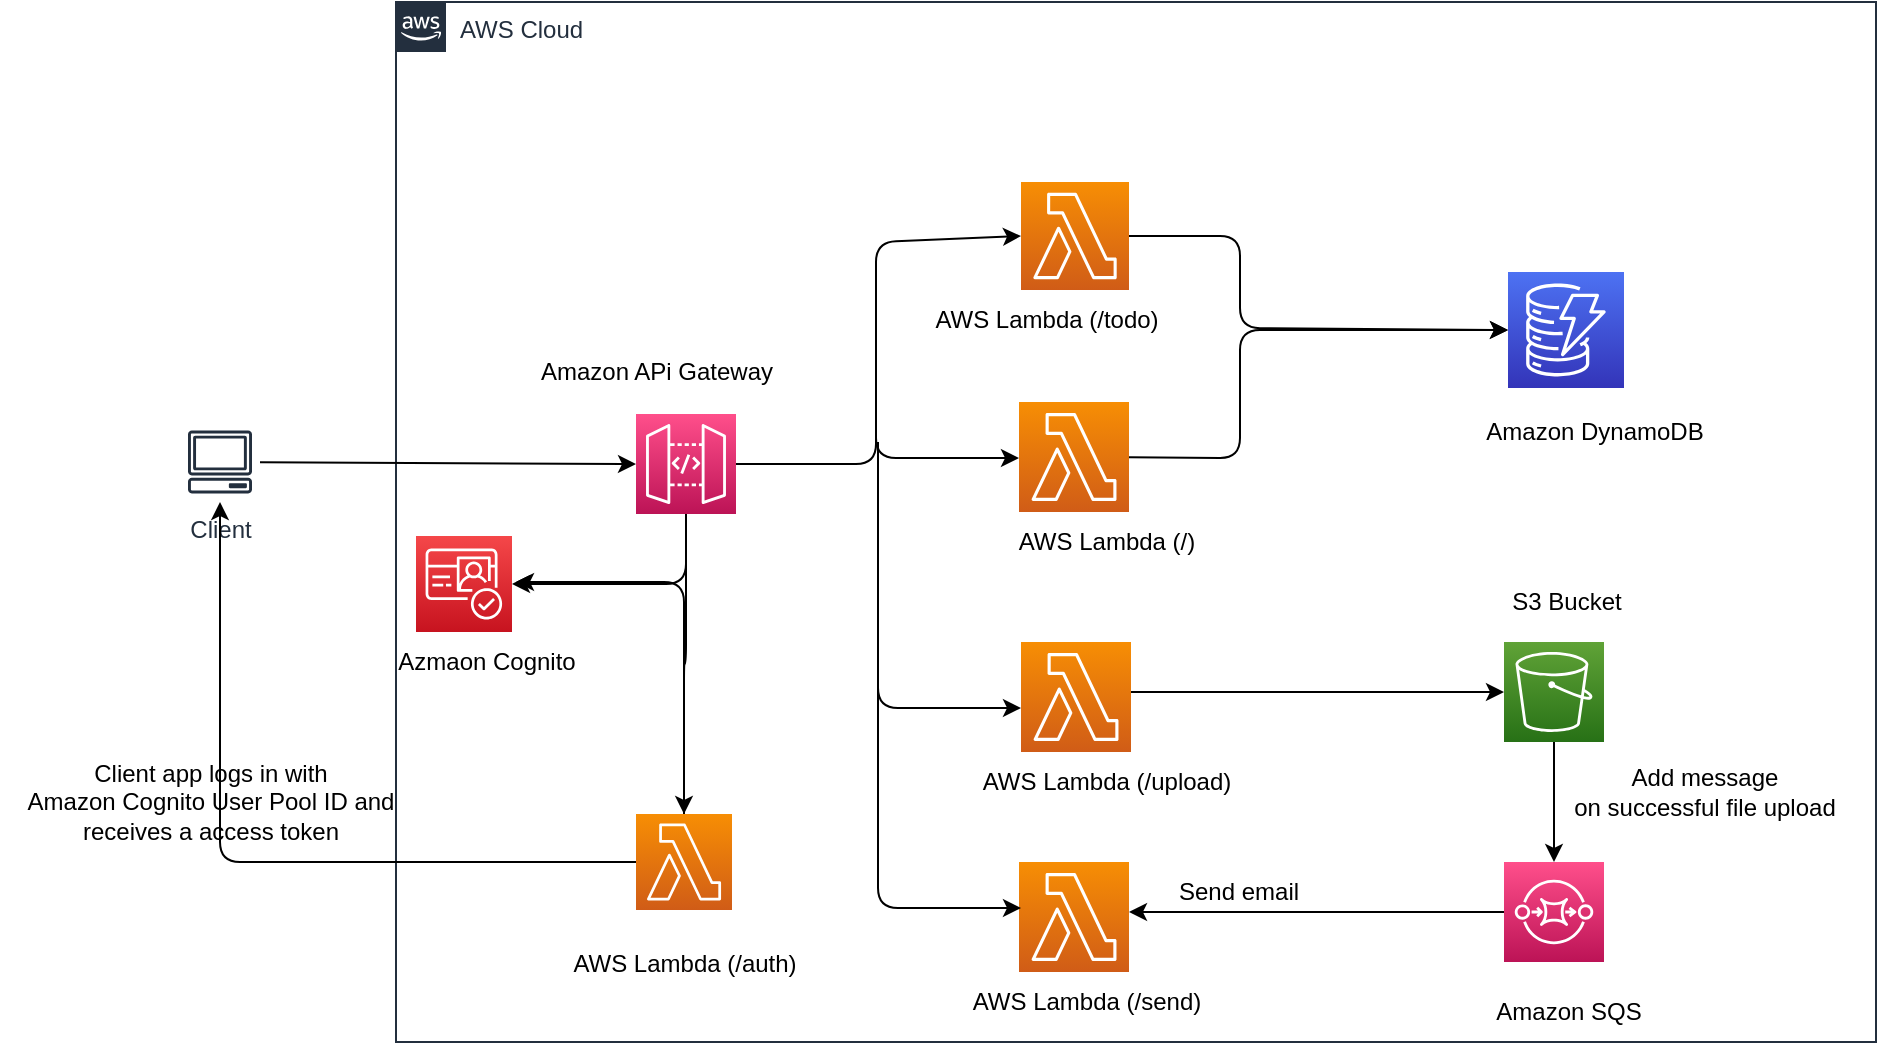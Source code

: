 <mxfile>
    <diagram id="2BYC0YICQsnBey_VmjP-" name="Page-1">
        <mxGraphModel dx="3738" dy="755" grid="1" gridSize="10" guides="1" tooltips="1" connect="1" arrows="1" fold="1" page="1" pageScale="1" pageWidth="850" pageHeight="1100" math="0" shadow="0">
            <root>
                <mxCell id="0"/>
                <mxCell id="1" parent="0"/>
                <mxCell id="6" value="AWS Cloud" style="points=[[0,0],[0.25,0],[0.5,0],[0.75,0],[1,0],[1,0.25],[1,0.5],[1,0.75],[1,1],[0.75,1],[0.5,1],[0.25,1],[0,1],[0,0.75],[0,0.5],[0,0.25]];outlineConnect=0;gradientColor=none;html=1;whiteSpace=wrap;fontSize=12;fontStyle=0;container=1;pointerEvents=0;collapsible=0;recursiveResize=0;shape=mxgraph.aws4.group;grIcon=mxgraph.aws4.group_aws_cloud_alt;strokeColor=#232F3E;fillColor=none;verticalAlign=top;align=left;spacingLeft=30;fontColor=#232F3E;dashed=0;" vertex="1" parent="1">
                    <mxGeometry x="50" y="220" width="740" height="520" as="geometry"/>
                </mxCell>
                <mxCell id="13" value="" style="edgeStyle=none;html=1;entryX=1;entryY=0.5;entryDx=0;entryDy=0;entryPerimeter=0;" edge="1" parent="6" source="7" target="8">
                    <mxGeometry relative="1" as="geometry">
                        <Array as="points">
                            <mxPoint x="145" y="291"/>
                        </Array>
                    </mxGeometry>
                </mxCell>
                <mxCell id="18" style="edgeStyle=none;html=1;exitX=1;exitY=0.5;exitDx=0;exitDy=0;exitPerimeter=0;entryX=0;entryY=0.5;entryDx=0;entryDy=0;entryPerimeter=0;" edge="1" parent="6" source="7" target="11">
                    <mxGeometry relative="1" as="geometry">
                        <Array as="points">
                            <mxPoint x="240" y="231"/>
                            <mxPoint x="240" y="164"/>
                            <mxPoint x="240" y="120"/>
                        </Array>
                    </mxGeometry>
                </mxCell>
                <mxCell id="36" style="edgeStyle=elbowEdgeStyle;elbow=vertical;html=1;entryX=0;entryY=0.5;entryDx=0;entryDy=0;entryPerimeter=0;" edge="1" parent="6" target="21">
                    <mxGeometry relative="1" as="geometry">
                        <mxPoint x="240" y="160" as="sourcePoint"/>
                        <Array as="points">
                            <mxPoint x="240" y="228"/>
                        </Array>
                    </mxGeometry>
                </mxCell>
                <mxCell id="71" style="edgeStyle=elbowEdgeStyle;elbow=vertical;html=1;exitX=0.5;exitY=1;exitDx=0;exitDy=0;exitPerimeter=0;entryX=0.5;entryY=0;entryDx=0;entryDy=0;entryPerimeter=0;" edge="1" parent="6" source="7" target="9">
                    <mxGeometry relative="1" as="geometry"/>
                </mxCell>
                <mxCell id="7" value="" style="sketch=0;points=[[0,0,0],[0.25,0,0],[0.5,0,0],[0.75,0,0],[1,0,0],[0,1,0],[0.25,1,0],[0.5,1,0],[0.75,1,0],[1,1,0],[0,0.25,0],[0,0.5,0],[0,0.75,0],[1,0.25,0],[1,0.5,0],[1,0.75,0]];outlineConnect=0;fontColor=#232F3E;gradientColor=#FF4F8B;gradientDirection=north;fillColor=#BC1356;strokeColor=#ffffff;dashed=0;verticalLabelPosition=bottom;verticalAlign=top;align=center;html=1;fontSize=12;fontStyle=0;aspect=fixed;shape=mxgraph.aws4.resourceIcon;resIcon=mxgraph.aws4.api_gateway;" vertex="1" parent="6">
                    <mxGeometry x="120" y="206" width="50" height="50" as="geometry"/>
                </mxCell>
                <mxCell id="8" value="" style="sketch=0;points=[[0,0,0],[0.25,0,0],[0.5,0,0],[0.75,0,0],[1,0,0],[0,1,0],[0.25,1,0],[0.5,1,0],[0.75,1,0],[1,1,0],[0,0.25,0],[0,0.5,0],[0,0.75,0],[1,0.25,0],[1,0.5,0],[1,0.75,0]];outlineConnect=0;fontColor=#232F3E;gradientColor=#F54749;gradientDirection=north;fillColor=#C7131F;strokeColor=#ffffff;dashed=0;verticalLabelPosition=bottom;verticalAlign=top;align=center;html=1;fontSize=12;fontStyle=0;aspect=fixed;shape=mxgraph.aws4.resourceIcon;resIcon=mxgraph.aws4.cognito;" vertex="1" parent="6">
                    <mxGeometry x="10" y="267" width="48" height="48" as="geometry"/>
                </mxCell>
                <mxCell id="9" value="" style="sketch=0;points=[[0,0,0],[0.25,0,0],[0.5,0,0],[0.75,0,0],[1,0,0],[0,1,0],[0.25,1,0],[0.5,1,0],[0.75,1,0],[1,1,0],[0,0.25,0],[0,0.5,0],[0,0.75,0],[1,0.25,0],[1,0.5,0],[1,0.75,0]];outlineConnect=0;fontColor=#232F3E;gradientColor=#F78E04;gradientDirection=north;fillColor=#D05C17;strokeColor=#ffffff;dashed=0;verticalLabelPosition=bottom;verticalAlign=top;align=center;html=1;fontSize=12;fontStyle=0;aspect=fixed;shape=mxgraph.aws4.resourceIcon;resIcon=mxgraph.aws4.lambda;" vertex="1" parent="6">
                    <mxGeometry x="120" y="406" width="48" height="48" as="geometry"/>
                </mxCell>
                <mxCell id="23" style="edgeStyle=none;html=1;entryX=0;entryY=0.5;entryDx=0;entryDy=0;entryPerimeter=0;" edge="1" parent="6" source="11" target="12">
                    <mxGeometry relative="1" as="geometry">
                        <Array as="points">
                            <mxPoint x="422" y="117"/>
                            <mxPoint x="422" y="163"/>
                        </Array>
                    </mxGeometry>
                </mxCell>
                <mxCell id="11" value="" style="sketch=0;points=[[0,0,0],[0.25,0,0],[0.5,0,0],[0.75,0,0],[1,0,0],[0,1,0],[0.25,1,0],[0.5,1,0],[0.75,1,0],[1,1,0],[0,0.25,0],[0,0.5,0],[0,0.75,0],[1,0.25,0],[1,0.5,0],[1,0.75,0]];outlineConnect=0;fontColor=#232F3E;gradientColor=#F78E04;gradientDirection=north;fillColor=#D05C17;strokeColor=#ffffff;dashed=0;verticalLabelPosition=bottom;verticalAlign=top;align=center;html=1;fontSize=12;fontStyle=0;aspect=fixed;shape=mxgraph.aws4.resourceIcon;resIcon=mxgraph.aws4.lambda;" vertex="1" parent="6">
                    <mxGeometry x="312.5" y="90" width="54" height="54" as="geometry"/>
                </mxCell>
                <mxCell id="12" value="" style="sketch=0;points=[[0,0,0],[0.25,0,0],[0.5,0,0],[0.75,0,0],[1,0,0],[0,1,0],[0.25,1,0],[0.5,1,0],[0.75,1,0],[1,1,0],[0,0.25,0],[0,0.5,0],[0,0.75,0],[1,0.25,0],[1,0.5,0],[1,0.75,0]];outlineConnect=0;fontColor=#232F3E;gradientColor=#4D72F3;gradientDirection=north;fillColor=#3334B9;strokeColor=#ffffff;dashed=0;verticalLabelPosition=bottom;verticalAlign=top;align=center;html=1;fontSize=12;fontStyle=0;aspect=fixed;shape=mxgraph.aws4.resourceIcon;resIcon=mxgraph.aws4.dynamodb;" vertex="1" parent="6">
                    <mxGeometry x="556" y="135" width="58" height="58" as="geometry"/>
                </mxCell>
                <mxCell id="24" style="edgeStyle=none;html=1;entryX=0;entryY=0.5;entryDx=0;entryDy=0;entryPerimeter=0;" edge="1" parent="6" source="21" target="12">
                    <mxGeometry relative="1" as="geometry">
                        <Array as="points">
                            <mxPoint x="422" y="228"/>
                            <mxPoint x="422" y="164"/>
                        </Array>
                    </mxGeometry>
                </mxCell>
                <mxCell id="21" value="" style="sketch=0;points=[[0,0,0],[0.25,0,0],[0.5,0,0],[0.75,0,0],[1,0,0],[0,1,0],[0.25,1,0],[0.5,1,0],[0.75,1,0],[1,1,0],[0,0.25,0],[0,0.5,0],[0,0.75,0],[1,0.25,0],[1,0.5,0],[1,0.75,0]];outlineConnect=0;fontColor=#232F3E;gradientColor=#F78E04;gradientDirection=north;fillColor=#D05C17;strokeColor=#ffffff;dashed=0;verticalLabelPosition=bottom;verticalAlign=top;align=center;html=1;fontSize=12;fontStyle=0;aspect=fixed;shape=mxgraph.aws4.resourceIcon;resIcon=mxgraph.aws4.lambda;" vertex="1" parent="6">
                    <mxGeometry x="311.5" y="200" width="55" height="55" as="geometry"/>
                </mxCell>
                <mxCell id="38" value="Azmaon Cognito" style="text;html=1;align=center;verticalAlign=middle;resizable=0;points=[];autosize=1;strokeColor=none;fillColor=none;" vertex="1" parent="6">
                    <mxGeometry x="-10" y="315" width="110" height="30" as="geometry"/>
                </mxCell>
                <mxCell id="39" value="AWS Lambda (/auth)" style="text;html=1;align=center;verticalAlign=middle;resizable=0;points=[];autosize=1;strokeColor=none;fillColor=none;" vertex="1" parent="6">
                    <mxGeometry x="74" y="466" width="140" height="30" as="geometry"/>
                </mxCell>
                <mxCell id="40" value="AWS Lambda (/todo)" style="text;html=1;align=center;verticalAlign=middle;resizable=0;points=[];autosize=1;strokeColor=none;fillColor=none;" vertex="1" parent="6">
                    <mxGeometry x="255" y="144" width="140" height="30" as="geometry"/>
                </mxCell>
                <mxCell id="41" value="AWS Lambda (/)" style="text;html=1;align=center;verticalAlign=middle;resizable=0;points=[];autosize=1;strokeColor=none;fillColor=none;" vertex="1" parent="6">
                    <mxGeometry x="300" y="255" width="110" height="30" as="geometry"/>
                </mxCell>
                <mxCell id="42" value="Amazon DynamoDB" style="text;html=1;align=center;verticalAlign=middle;resizable=0;points=[];autosize=1;strokeColor=none;fillColor=none;" vertex="1" parent="6">
                    <mxGeometry x="534" y="200" width="130" height="30" as="geometry"/>
                </mxCell>
                <mxCell id="37" value="Amazon APi Gateway" style="text;html=1;align=center;verticalAlign=middle;resizable=0;points=[];autosize=1;strokeColor=none;fillColor=none;" vertex="1" parent="6">
                    <mxGeometry x="60" y="170" width="140" height="30" as="geometry"/>
                </mxCell>
                <mxCell id="66" style="edgeStyle=elbowEdgeStyle;elbow=vertical;html=1;exitX=0.5;exitY=1;exitDx=0;exitDy=0;exitPerimeter=0;" edge="1" parent="6" source="45" target="62">
                    <mxGeometry relative="1" as="geometry"/>
                </mxCell>
                <mxCell id="45" value="" style="sketch=0;points=[[0,0,0],[0.25,0,0],[0.5,0,0],[0.75,0,0],[1,0,0],[0,1,0],[0.25,1,0],[0.5,1,0],[0.75,1,0],[1,1,0],[0,0.25,0],[0,0.5,0],[0,0.75,0],[1,0.25,0],[1,0.5,0],[1,0.75,0]];outlineConnect=0;fontColor=#232F3E;gradientColor=#60A337;gradientDirection=north;fillColor=#277116;strokeColor=#ffffff;dashed=0;verticalLabelPosition=bottom;verticalAlign=top;align=center;html=1;fontSize=12;fontStyle=0;aspect=fixed;shape=mxgraph.aws4.resourceIcon;resIcon=mxgraph.aws4.s3;" vertex="1" parent="6">
                    <mxGeometry x="554" y="320" width="50" height="50" as="geometry"/>
                </mxCell>
                <mxCell id="49" value="S3 Bucket" style="text;html=1;align=center;verticalAlign=middle;resizable=0;points=[];autosize=1;strokeColor=none;fillColor=none;" vertex="1" parent="6">
                    <mxGeometry x="545" y="285" width="80" height="30" as="geometry"/>
                </mxCell>
                <mxCell id="53" value="" style="edgeStyle=elbowEdgeStyle;elbow=vertical;html=1;" edge="1" parent="6" source="50" target="52">
                    <mxGeometry relative="1" as="geometry"/>
                </mxCell>
                <mxCell id="54" style="edgeStyle=elbowEdgeStyle;elbow=vertical;html=1;entryX=0;entryY=0.5;entryDx=0;entryDy=0;entryPerimeter=0;" edge="1" parent="6" source="50" target="45">
                    <mxGeometry relative="1" as="geometry"/>
                </mxCell>
                <mxCell id="50" value="" style="sketch=0;points=[[0,0,0],[0.25,0,0],[0.5,0,0],[0.75,0,0],[1,0,0],[0,1,0],[0.25,1,0],[0.5,1,0],[0.75,1,0],[1,1,0],[0,0.25,0],[0,0.5,0],[0,0.75,0],[1,0.25,0],[1,0.5,0],[1,0.75,0]];outlineConnect=0;fontColor=#232F3E;gradientColor=#F78E04;gradientDirection=north;fillColor=#D05C17;strokeColor=#ffffff;dashed=0;verticalLabelPosition=bottom;verticalAlign=top;align=center;html=1;fontSize=12;fontStyle=0;aspect=fixed;shape=mxgraph.aws4.resourceIcon;resIcon=mxgraph.aws4.lambda;" vertex="1" parent="6">
                    <mxGeometry x="312.5" y="320" width="55" height="55" as="geometry"/>
                </mxCell>
                <mxCell id="51" style="edgeStyle=elbowEdgeStyle;elbow=vertical;html=1;entryX=0;entryY=0.5;entryDx=0;entryDy=0;entryPerimeter=0;" edge="1" parent="6">
                    <mxGeometry relative="1" as="geometry">
                        <mxPoint x="241" y="220" as="sourcePoint"/>
                        <mxPoint x="312.5" y="352.5" as="targetPoint"/>
                        <Array as="points">
                            <mxPoint x="241" y="353"/>
                        </Array>
                    </mxGeometry>
                </mxCell>
                <mxCell id="52" value="AWS Lambda (/upload)" style="text;html=1;align=center;verticalAlign=middle;resizable=0;points=[];autosize=1;strokeColor=none;fillColor=none;" vertex="1" parent="6">
                    <mxGeometry x="280" y="375" width="150" height="30" as="geometry"/>
                </mxCell>
                <mxCell id="65" style="edgeStyle=elbowEdgeStyle;elbow=vertical;html=1;" edge="1" parent="6" source="62" target="59">
                    <mxGeometry relative="1" as="geometry"/>
                </mxCell>
                <mxCell id="59" value="" style="sketch=0;points=[[0,0,0],[0.25,0,0],[0.5,0,0],[0.75,0,0],[1,0,0],[0,1,0],[0.25,1,0],[0.5,1,0],[0.75,1,0],[1,1,0],[0,0.25,0],[0,0.5,0],[0,0.75,0],[1,0.25,0],[1,0.5,0],[1,0.75,0]];outlineConnect=0;fontColor=#232F3E;gradientColor=#F78E04;gradientDirection=north;fillColor=#D05C17;strokeColor=#ffffff;dashed=0;verticalLabelPosition=bottom;verticalAlign=top;align=center;html=1;fontSize=12;fontStyle=0;aspect=fixed;shape=mxgraph.aws4.resourceIcon;resIcon=mxgraph.aws4.lambda;" vertex="1" parent="6">
                    <mxGeometry x="311.5" y="430" width="55" height="55" as="geometry"/>
                </mxCell>
                <mxCell id="60" value="AWS Lambda (/send)" style="text;html=1;align=center;verticalAlign=middle;resizable=0;points=[];autosize=1;strokeColor=none;fillColor=none;" vertex="1" parent="6">
                    <mxGeometry x="275" y="485" width="140" height="30" as="geometry"/>
                </mxCell>
                <mxCell id="57" value="" style="edgeStyle=elbowEdgeStyle;elbow=vertical;html=1;" edge="1" parent="6" source="59" target="60">
                    <mxGeometry relative="1" as="geometry"/>
                </mxCell>
                <mxCell id="61" style="edgeStyle=elbowEdgeStyle;elbow=vertical;html=1;entryX=0;entryY=0.5;entryDx=0;entryDy=0;entryPerimeter=0;" edge="1" parent="6">
                    <mxGeometry relative="1" as="geometry">
                        <mxPoint x="241" y="320" as="sourcePoint"/>
                        <mxPoint x="312.5" y="452.5" as="targetPoint"/>
                        <Array as="points">
                            <mxPoint x="241" y="453"/>
                        </Array>
                    </mxGeometry>
                </mxCell>
                <mxCell id="62" value="" style="sketch=0;points=[[0,0,0],[0.25,0,0],[0.5,0,0],[0.75,0,0],[1,0,0],[0,1,0],[0.25,1,0],[0.5,1,0],[0.75,1,0],[1,1,0],[0,0.25,0],[0,0.5,0],[0,0.75,0],[1,0.25,0],[1,0.5,0],[1,0.75,0]];outlineConnect=0;fontColor=#232F3E;gradientColor=#FF4F8B;gradientDirection=north;fillColor=#BC1356;strokeColor=#ffffff;dashed=0;verticalLabelPosition=bottom;verticalAlign=top;align=center;html=1;fontSize=12;fontStyle=0;aspect=fixed;shape=mxgraph.aws4.resourceIcon;resIcon=mxgraph.aws4.sqs;" vertex="1" parent="6">
                    <mxGeometry x="554" y="430" width="50" height="50" as="geometry"/>
                </mxCell>
                <mxCell id="63" value="Amazon SQS" style="text;html=1;align=center;verticalAlign=middle;resizable=0;points=[];autosize=1;strokeColor=none;fillColor=none;" vertex="1" parent="6">
                    <mxGeometry x="536" y="490" width="100" height="30" as="geometry"/>
                </mxCell>
                <mxCell id="67" value="Send email" style="text;html=1;align=center;verticalAlign=middle;resizable=0;points=[];autosize=1;strokeColor=none;fillColor=none;" vertex="1" parent="6">
                    <mxGeometry x="381" y="430" width="80" height="30" as="geometry"/>
                </mxCell>
                <mxCell id="68" value="Add message &lt;br&gt;on successful file upload" style="text;html=1;align=center;verticalAlign=middle;resizable=0;points=[];autosize=1;strokeColor=none;fillColor=none;" vertex="1" parent="6">
                    <mxGeometry x="579" y="375" width="150" height="40" as="geometry"/>
                </mxCell>
                <mxCell id="16" style="edgeStyle=none;html=1;entryX=0;entryY=0.5;entryDx=0;entryDy=0;entryPerimeter=0;" edge="1" parent="1" source="15" target="7">
                    <mxGeometry relative="1" as="geometry"/>
                </mxCell>
                <mxCell id="15" value="Client" style="sketch=0;outlineConnect=0;fontColor=#232F3E;gradientColor=none;strokeColor=#232F3E;fillColor=#ffffff;dashed=0;verticalLabelPosition=bottom;verticalAlign=top;align=center;html=1;fontSize=12;fontStyle=0;aspect=fixed;shape=mxgraph.aws4.resourceIcon;resIcon=mxgraph.aws4.client;" vertex="1" parent="1">
                    <mxGeometry x="-58" y="430" width="40" height="40" as="geometry"/>
                </mxCell>
                <mxCell id="17" style="edgeStyle=none;html=1;" edge="1" parent="1" source="9" target="15">
                    <mxGeometry relative="1" as="geometry">
                        <Array as="points">
                            <mxPoint x="-38" y="650"/>
                        </Array>
                    </mxGeometry>
                </mxCell>
                <mxCell id="43" value="Client app logs in with &lt;br&gt;Amazon Cognito User Pool ID and&lt;br&gt;receives a access token&lt;br&gt;" style="text;html=1;align=center;verticalAlign=middle;resizable=0;points=[];autosize=1;strokeColor=none;fillColor=none;" vertex="1" parent="1">
                    <mxGeometry x="-148" y="590" width="210" height="60" as="geometry"/>
                </mxCell>
                <mxCell id="70" style="edgeStyle=elbowEdgeStyle;elbow=vertical;html=1;" edge="1" parent="1" source="9">
                    <mxGeometry relative="1" as="geometry">
                        <mxPoint x="110" y="510" as="targetPoint"/>
                        <Array as="points">
                            <mxPoint x="194" y="510"/>
                        </Array>
                    </mxGeometry>
                </mxCell>
            </root>
        </mxGraphModel>
    </diagram>
</mxfile>